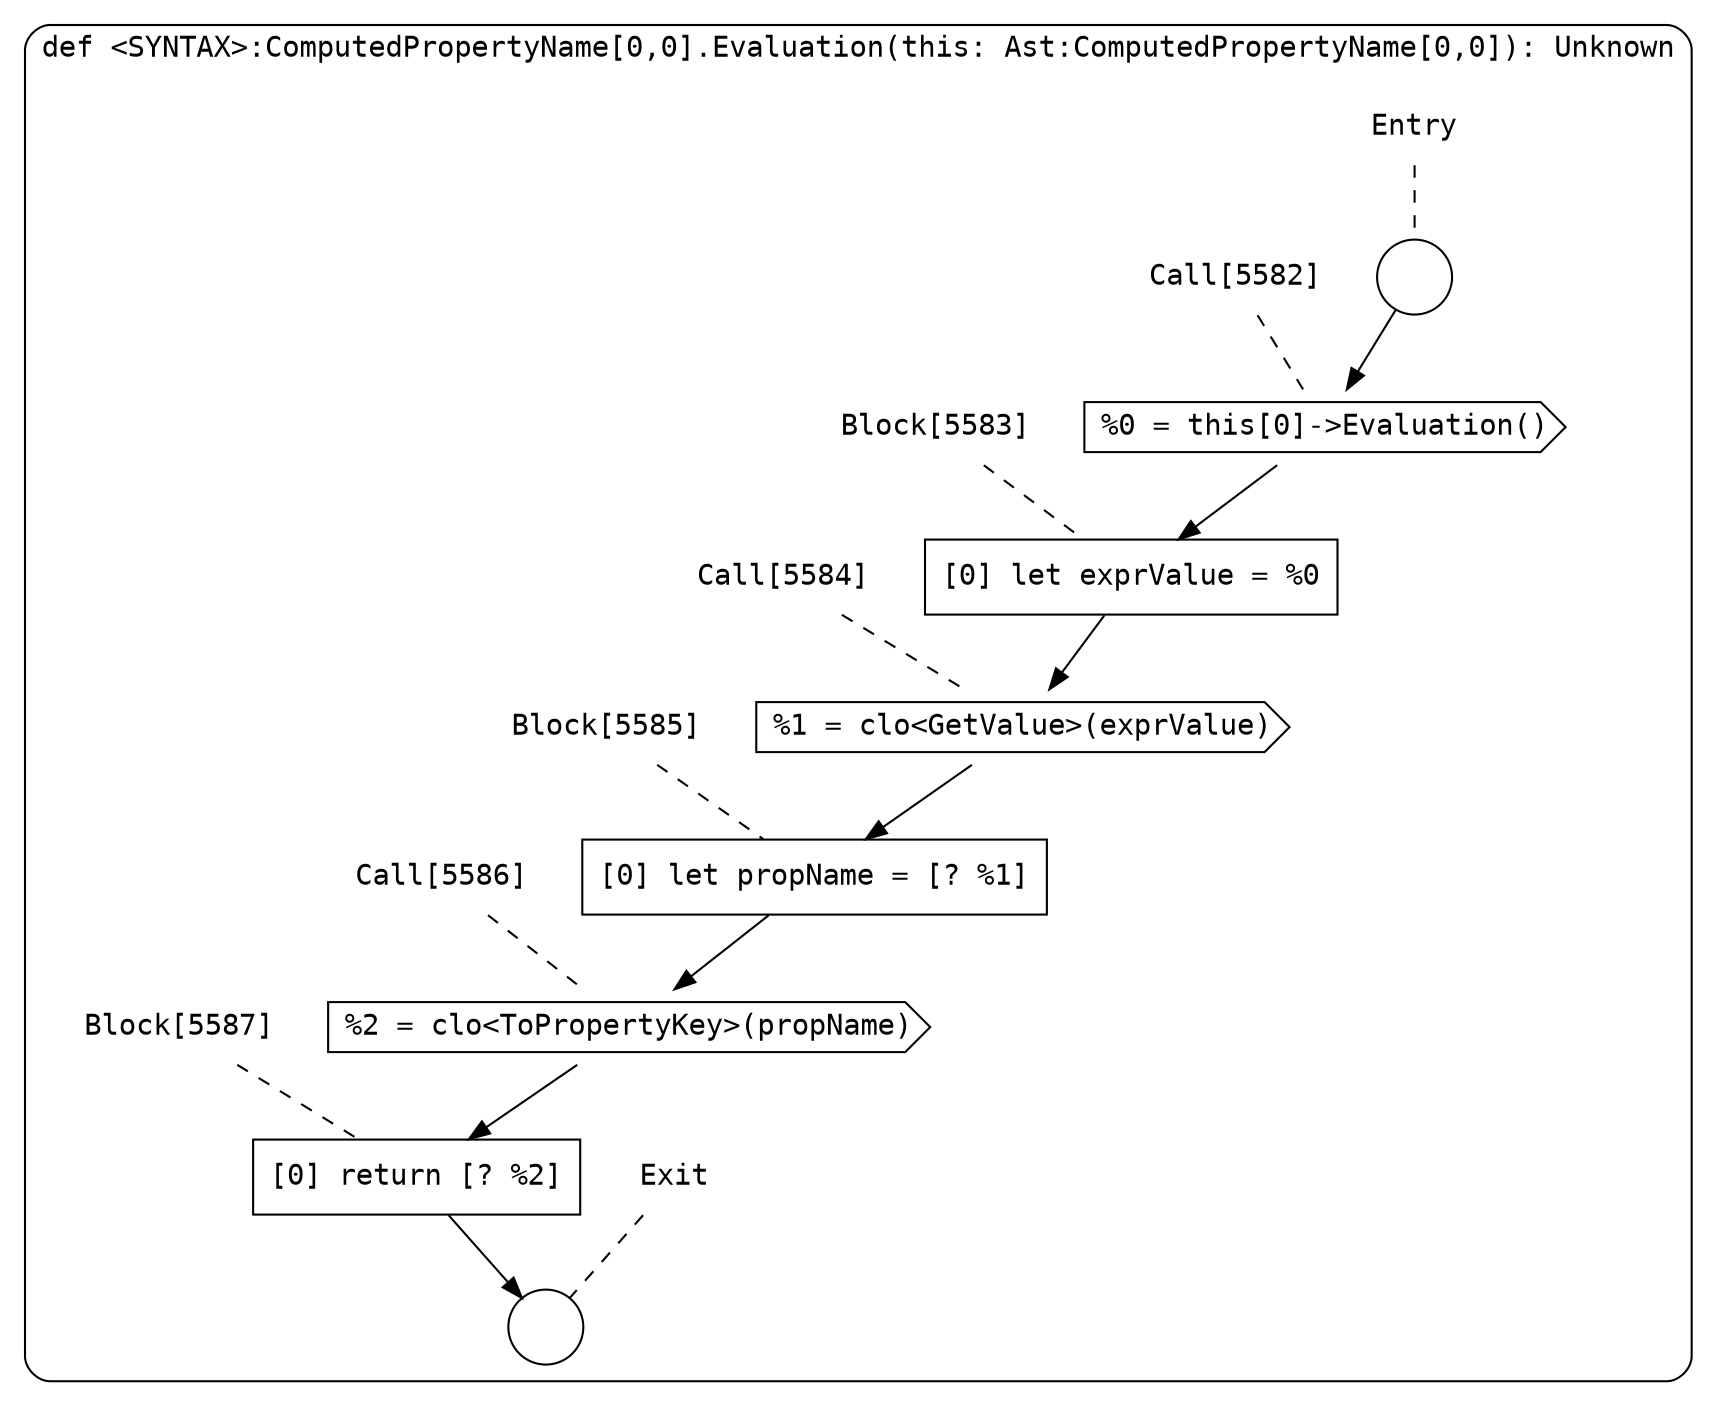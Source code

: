 digraph {
  graph [fontname = "Consolas"]
  node [fontname = "Consolas"]
  edge [fontname = "Consolas"]
  subgraph cluster1231 {
    label = "def <SYNTAX>:ComputedPropertyName[0,0].Evaluation(this: Ast:ComputedPropertyName[0,0]): Unknown"
    style = rounded
    cluster1231_entry_name [shape=none, label=<<font color="black">Entry</font>>]
    cluster1231_entry_name -> cluster1231_entry [arrowhead=none, color="black", style=dashed]
    cluster1231_entry [shape=circle label=" " color="black" fillcolor="white" style=filled]
    cluster1231_entry -> node5582 [color="black"]
    cluster1231_exit_name [shape=none, label=<<font color="black">Exit</font>>]
    cluster1231_exit_name -> cluster1231_exit [arrowhead=none, color="black", style=dashed]
    cluster1231_exit [shape=circle label=" " color="black" fillcolor="white" style=filled]
    node5582_name [shape=none, label=<<font color="black">Call[5582]</font>>]
    node5582_name -> node5582 [arrowhead=none, color="black", style=dashed]
    node5582 [shape=cds, label=<<font color="black">%0 = this[0]-&gt;Evaluation()</font>> color="black" fillcolor="white", style=filled]
    node5582 -> node5583 [color="black"]
    node5583_name [shape=none, label=<<font color="black">Block[5583]</font>>]
    node5583_name -> node5583 [arrowhead=none, color="black", style=dashed]
    node5583 [shape=box, label=<<font color="black">[0] let exprValue = %0<BR ALIGN="LEFT"/></font>> color="black" fillcolor="white", style=filled]
    node5583 -> node5584 [color="black"]
    node5584_name [shape=none, label=<<font color="black">Call[5584]</font>>]
    node5584_name -> node5584 [arrowhead=none, color="black", style=dashed]
    node5584 [shape=cds, label=<<font color="black">%1 = clo&lt;GetValue&gt;(exprValue)</font>> color="black" fillcolor="white", style=filled]
    node5584 -> node5585 [color="black"]
    node5585_name [shape=none, label=<<font color="black">Block[5585]</font>>]
    node5585_name -> node5585 [arrowhead=none, color="black", style=dashed]
    node5585 [shape=box, label=<<font color="black">[0] let propName = [? %1]<BR ALIGN="LEFT"/></font>> color="black" fillcolor="white", style=filled]
    node5585 -> node5586 [color="black"]
    node5586_name [shape=none, label=<<font color="black">Call[5586]</font>>]
    node5586_name -> node5586 [arrowhead=none, color="black", style=dashed]
    node5586 [shape=cds, label=<<font color="black">%2 = clo&lt;ToPropertyKey&gt;(propName)</font>> color="black" fillcolor="white", style=filled]
    node5586 -> node5587 [color="black"]
    node5587_name [shape=none, label=<<font color="black">Block[5587]</font>>]
    node5587_name -> node5587 [arrowhead=none, color="black", style=dashed]
    node5587 [shape=box, label=<<font color="black">[0] return [? %2]<BR ALIGN="LEFT"/></font>> color="black" fillcolor="white", style=filled]
    node5587 -> cluster1231_exit [color="black"]
  }
}